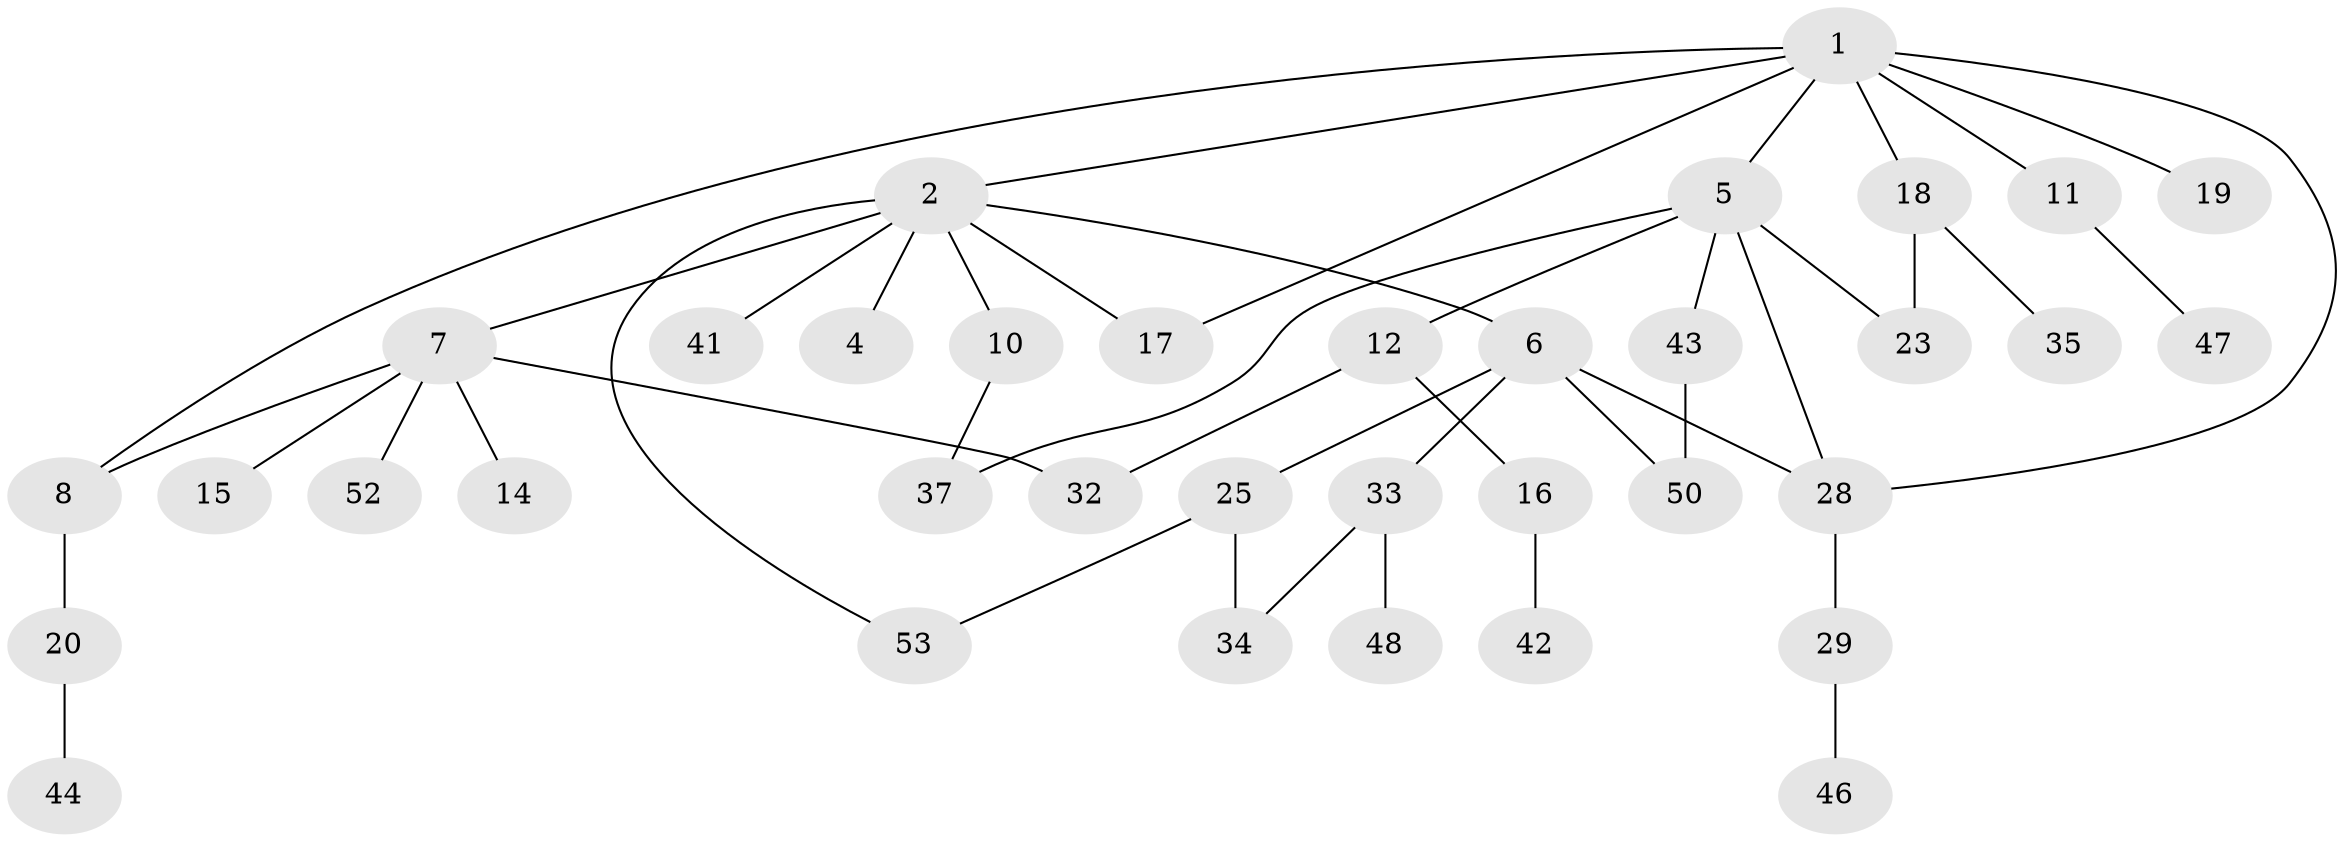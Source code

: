 // original degree distribution, {6: 0.037037037037037035, 7: 0.018518518518518517, 3: 0.09259259259259259, 2: 0.46296296296296297, 4: 0.09259259259259259, 1: 0.25925925925925924, 5: 0.037037037037037035}
// Generated by graph-tools (version 1.1) at 2025/10/02/27/25 16:10:53]
// undirected, 36 vertices, 45 edges
graph export_dot {
graph [start="1"]
  node [color=gray90,style=filled];
  1 [super="+9"];
  2 [super="+3"];
  4 [super="+49"];
  5 [super="+39"];
  6 [super="+21"];
  7 [super="+45"];
  8 [super="+24"];
  10;
  11 [super="+27"];
  12 [super="+13"];
  14 [super="+22"];
  15;
  16;
  17;
  18 [super="+26"];
  19;
  20 [super="+30"];
  23 [super="+40"];
  25 [super="+31"];
  28 [super="+38"];
  29;
  32;
  33 [super="+36"];
  34;
  35;
  37 [super="+54"];
  41;
  42;
  43 [super="+51"];
  44;
  46;
  47;
  48;
  50;
  52;
  53;
  1 -- 2;
  1 -- 5;
  1 -- 18;
  1 -- 28;
  1 -- 17;
  1 -- 8;
  1 -- 19;
  1 -- 11;
  2 -- 4;
  2 -- 6;
  2 -- 10;
  2 -- 17;
  2 -- 53;
  2 -- 41;
  2 -- 7;
  5 -- 12;
  5 -- 43;
  5 -- 37;
  5 -- 28;
  5 -- 23;
  6 -- 33;
  6 -- 50;
  6 -- 25;
  6 -- 28;
  7 -- 8;
  7 -- 14;
  7 -- 15;
  7 -- 52;
  7 -- 32;
  8 -- 20;
  10 -- 37;
  11 -- 47;
  12 -- 32;
  12 -- 16;
  16 -- 42;
  18 -- 23 [weight=2];
  18 -- 35;
  20 -- 44;
  25 -- 34;
  25 -- 53;
  28 -- 29;
  29 -- 46;
  33 -- 48;
  33 -- 34;
  43 -- 50;
}
